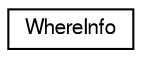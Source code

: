 digraph "Graphical Class Hierarchy"
{
  edge [fontname="FreeSans",fontsize="10",labelfontname="FreeSans",labelfontsize="10"];
  node [fontname="FreeSans",fontsize="10",shape=record];
  rankdir="LR";
  Node0 [label="WhereInfo",height=0.2,width=0.4,color="black", fillcolor="white", style="filled",URL="$structWhereInfo.html"];
}
